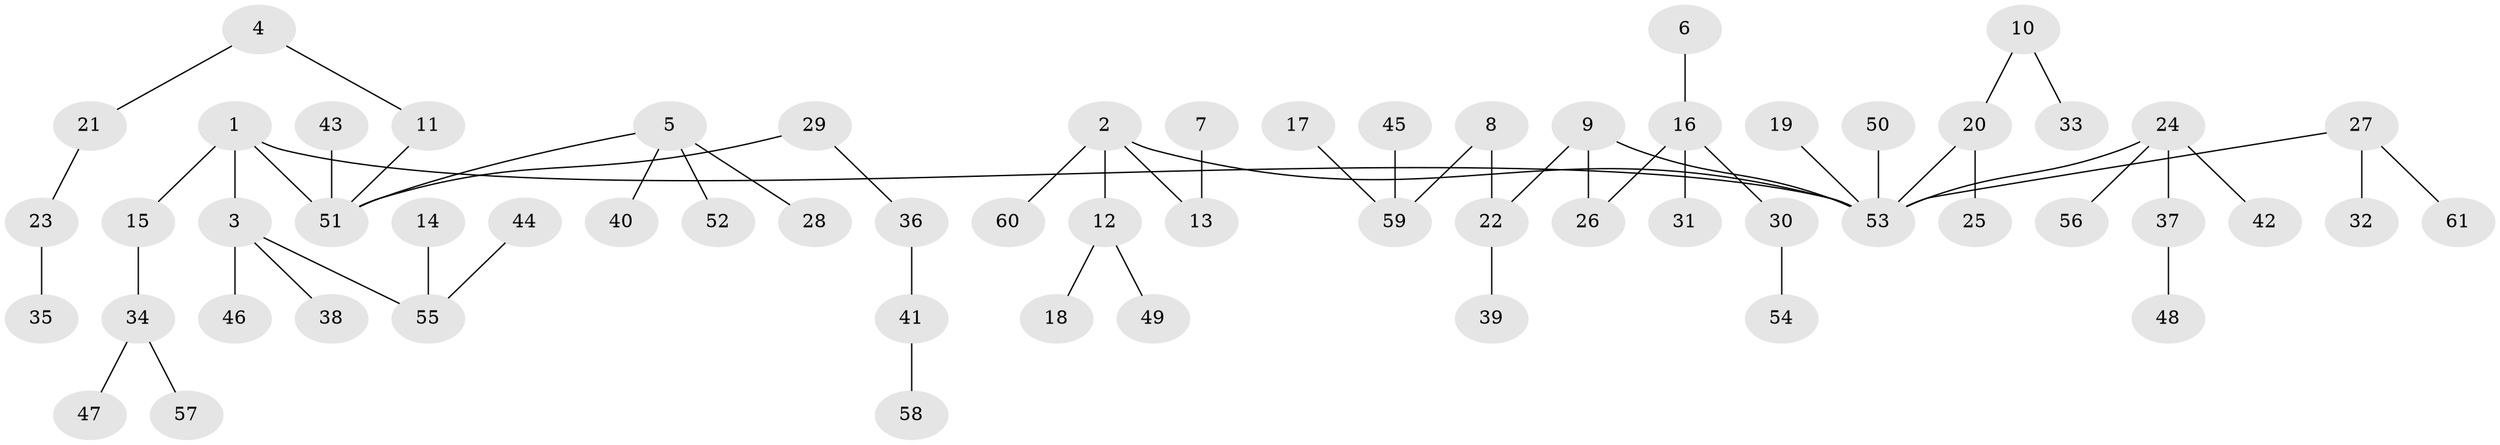 // original degree distribution, {5: 0.023255813953488372, 4: 0.11627906976744186, 9: 0.011627906976744186, 6: 0.011627906976744186, 3: 0.05813953488372093, 1: 0.5116279069767442, 2: 0.26744186046511625}
// Generated by graph-tools (version 1.1) at 2025/37/03/04/25 23:37:29]
// undirected, 61 vertices, 60 edges
graph export_dot {
  node [color=gray90,style=filled];
  1;
  2;
  3;
  4;
  5;
  6;
  7;
  8;
  9;
  10;
  11;
  12;
  13;
  14;
  15;
  16;
  17;
  18;
  19;
  20;
  21;
  22;
  23;
  24;
  25;
  26;
  27;
  28;
  29;
  30;
  31;
  32;
  33;
  34;
  35;
  36;
  37;
  38;
  39;
  40;
  41;
  42;
  43;
  44;
  45;
  46;
  47;
  48;
  49;
  50;
  51;
  52;
  53;
  54;
  55;
  56;
  57;
  58;
  59;
  60;
  61;
  1 -- 3 [weight=1.0];
  1 -- 15 [weight=1.0];
  1 -- 51 [weight=1.0];
  1 -- 53 [weight=1.0];
  2 -- 12 [weight=1.0];
  2 -- 13 [weight=1.0];
  2 -- 53 [weight=1.0];
  2 -- 60 [weight=1.0];
  3 -- 38 [weight=1.0];
  3 -- 46 [weight=1.0];
  3 -- 55 [weight=1.0];
  4 -- 11 [weight=1.0];
  4 -- 21 [weight=1.0];
  5 -- 28 [weight=1.0];
  5 -- 40 [weight=1.0];
  5 -- 51 [weight=1.0];
  5 -- 52 [weight=1.0];
  6 -- 16 [weight=1.0];
  7 -- 13 [weight=1.0];
  8 -- 22 [weight=1.0];
  8 -- 59 [weight=1.0];
  9 -- 22 [weight=1.0];
  9 -- 26 [weight=1.0];
  9 -- 53 [weight=1.0];
  10 -- 20 [weight=1.0];
  10 -- 33 [weight=1.0];
  11 -- 51 [weight=1.0];
  12 -- 18 [weight=1.0];
  12 -- 49 [weight=1.0];
  14 -- 55 [weight=1.0];
  15 -- 34 [weight=1.0];
  16 -- 26 [weight=1.0];
  16 -- 30 [weight=1.0];
  16 -- 31 [weight=1.0];
  17 -- 59 [weight=1.0];
  19 -- 53 [weight=1.0];
  20 -- 25 [weight=1.0];
  20 -- 53 [weight=1.0];
  21 -- 23 [weight=1.0];
  22 -- 39 [weight=1.0];
  23 -- 35 [weight=1.0];
  24 -- 37 [weight=1.0];
  24 -- 42 [weight=1.0];
  24 -- 53 [weight=1.0];
  24 -- 56 [weight=1.0];
  27 -- 32 [weight=1.0];
  27 -- 53 [weight=1.0];
  27 -- 61 [weight=1.0];
  29 -- 36 [weight=1.0];
  29 -- 51 [weight=1.0];
  30 -- 54 [weight=1.0];
  34 -- 47 [weight=1.0];
  34 -- 57 [weight=1.0];
  36 -- 41 [weight=1.0];
  37 -- 48 [weight=1.0];
  41 -- 58 [weight=1.0];
  43 -- 51 [weight=1.0];
  44 -- 55 [weight=1.0];
  45 -- 59 [weight=1.0];
  50 -- 53 [weight=1.0];
}
